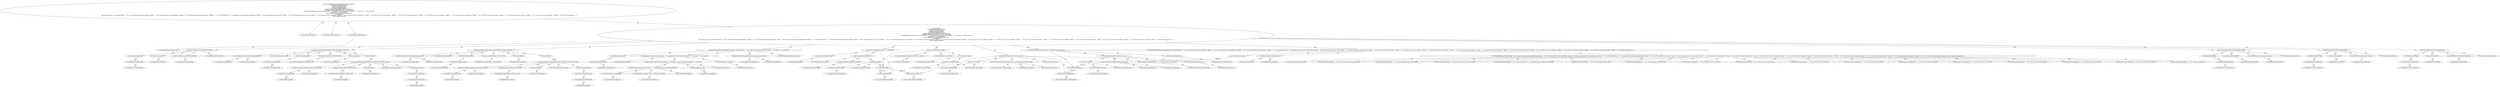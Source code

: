 digraph "testSemantic#?" {
0 [label="2:CtTypeReferenceImpl@void" shape=ellipse]
1 [label="2:CtVirtualElement@testSemantic" shape=ellipse]
2 [label="2:CtTypeReferenceImpl@Exception" shape=ellipse]
3 [label="2:CtPackageReferenceImpl@java.lang" shape=ellipse]
4 [label="3:CtExecutableReferenceImpl@setJavadocScope()" shape=ellipse]
5 [label="3:CtTypeReferenceImpl@mConfig" shape=ellipse]
6 [label="3:CtVirtualElement@setJavadocScope" shape=ellipse]
7 [label="3:CtFieldReferenceImpl@mConfig" shape=ellipse]
8 [label="3:CtTypeReferenceImpl@PlaceHold" shape=ellipse]
9 [label="3:CtFieldReadImpl@mConfig" shape=ellipse]
10 [label="3:CtTypeAccessImpl@NOTHING" shape=ellipse]
11 [label="3:CtTypeReferenceImpl@NOTHING" shape=ellipse]
12 [label="3:CtInvocationImpl@mConfig.setJavadocScope(NOTHING)" shape=ellipse]
13 [label="4:CtExecutableReferenceImpl@setTryBlock()" shape=ellipse]
14 [label="4:CtTypeReferenceImpl@mConfig" shape=ellipse]
15 [label="4:CtVirtualElement@setTryBlock" shape=ellipse]
16 [label="4:CtFieldReferenceImpl@mConfig" shape=ellipse]
17 [label="4:CtTypeReferenceImpl@PlaceHold" shape=ellipse]
18 [label="4:CtFieldReadImpl@mConfig" shape=ellipse]
19 [label="4:CtTypeAccessImpl@STMT" shape=ellipse]
20 [label="4:CtTypeReferenceImpl@STMT" shape=ellipse]
21 [label="4:CtInvocationImpl@mConfig.setTryBlock(STMT)" shape=ellipse]
22 [label="5:CtExecutableReferenceImpl@setCatchBlock()" shape=ellipse]
23 [label="5:CtTypeReferenceImpl@mConfig" shape=ellipse]
24 [label="5:CtVirtualElement@setCatchBlock" shape=ellipse]
25 [label="5:CtFieldReferenceImpl@mConfig" shape=ellipse]
26 [label="5:CtTypeReferenceImpl@PlaceHold" shape=ellipse]
27 [label="5:CtFieldReadImpl@mConfig" shape=ellipse]
28 [label="5:CtTypeAccessImpl@STMT" shape=ellipse]
29 [label="5:CtTypeReferenceImpl@STMT" shape=ellipse]
30 [label="5:CtInvocationImpl@mConfig.setCatchBlock(STMT)" shape=ellipse]
31 [label="6:CtExecutableReferenceImpl@setFinallyBlock()" shape=ellipse]
32 [label="6:CtTypeReferenceImpl@mConfig" shape=ellipse]
33 [label="6:CtVirtualElement@setFinallyBlock" shape=ellipse]
34 [label="6:CtFieldReferenceImpl@mConfig" shape=ellipse]
35 [label="6:CtTypeReferenceImpl@PlaceHold" shape=ellipse]
36 [label="6:CtFieldReadImpl@mConfig" shape=ellipse]
37 [label="6:CtTypeAccessImpl@STMT" shape=ellipse]
38 [label="6:CtTypeReferenceImpl@STMT" shape=ellipse]
39 [label="6:CtInvocationImpl@mConfig.setFinallyBlock(STMT)" shape=ellipse]
40 [label="7:CtExecutableReferenceImpl@setBooleanFlag(boolean)" shape=ellipse]
41 [label="7:CtTypeReferenceImpl@mConfig" shape=ellipse]
42 [label="7:CtTypeReferenceImpl@boolean" shape=ellipse]
43 [label="7:CtVirtualElement@setBooleanFlag" shape=ellipse]
44 [label="7:CtFieldReferenceImpl@mConfig" shape=ellipse]
45 [label="7:CtTypeReferenceImpl@PlaceHold" shape=ellipse]
46 [label="7:CtFieldReadImpl@mConfig" shape=ellipse]
47 [label="7:CtTypeAccessImpl@IGNORE_IMPORTS_PROP" shape=ellipse]
48 [label="7:CtTypeReferenceImpl@IGNORE_IMPORTS_PROP" shape=ellipse]
49 [label="7:CtLiteralImpl@true" shape=ellipse]
50 [label="7:CtTypeReferenceImpl@boolean" shape=ellipse]
51 [label="7:CtInvocationImpl@mConfig.setBooleanFlag(IGNORE_IMPORTS_PROP, true)" shape=ellipse]
52 [label="8:CtExecutableReferenceImpl@setBooleanFlag(boolean)" shape=ellipse]
53 [label="8:CtTypeReferenceImpl@mConfig" shape=ellipse]
54 [label="8:CtTypeReferenceImpl@boolean" shape=ellipse]
55 [label="8:CtVirtualElement@setBooleanFlag" shape=ellipse]
56 [label="8:CtFieldReferenceImpl@mConfig" shape=ellipse]
57 [label="8:CtTypeReferenceImpl@PlaceHold" shape=ellipse]
58 [label="8:CtFieldReadImpl@mConfig" shape=ellipse]
59 [label="8:CtTypeAccessImpl@IGNORE_LONG_ELL_PROP" shape=ellipse]
60 [label="8:CtTypeReferenceImpl@IGNORE_LONG_ELL_PROP" shape=ellipse]
61 [label="8:CtLiteralImpl@false" shape=ellipse]
62 [label="8:CtTypeReferenceImpl@boolean" shape=ellipse]
63 [label="8:CtInvocationImpl@mConfig.setBooleanFlag(IGNORE_LONG_ELL_PROP, false)" shape=ellipse]
64 [label="9:CtExecutableReferenceImpl@setIllegalInstantiations(java.lang.String)" shape=ellipse]
65 [label="9:CtTypeReferenceImpl@mConfig" shape=ellipse]
66 [label="9:CtTypeReferenceImpl@String" shape=ellipse]
67 [label="9:CtVirtualElement@setIllegalInstantiations" shape=ellipse]
68 [label="9:CtFieldReferenceImpl@mConfig" shape=ellipse]
69 [label="9:CtTypeReferenceImpl@PlaceHold" shape=ellipse]
70 [label="9:CtFieldReadImpl@mConfig" shape=ellipse]
71 [label="10:CtLiteralImpl@\"java.lang.Boolean,\"" shape=ellipse]
72 [label="10:CtTypeReferenceImpl@String" shape=ellipse]
73 [label="10:CtLiteralImpl@\"com.puppycrawl.tools.checkstyle.InputModifier,\"" shape=ellipse]
74 [label="10:CtTypeReferenceImpl@String" shape=ellipse]
75 [label="10:CtBinaryOperatorImpl@(\"java.lang.Boolean,\" + \"com.puppycrawl.tools.checkstyle.InputModifier,\")" shape=ellipse]
76 [label="10:CtTypeReferenceImpl@String" shape=ellipse]
77 [label="11:CtLiteralImpl@\"java.io.File,\"" shape=ellipse]
78 [label="11:CtTypeReferenceImpl@String" shape=ellipse]
79 [label="10:CtBinaryOperatorImpl@((\"java.lang.Boolean,\" + \"com.puppycrawl.tools.checkstyle.InputModifier,\") + \"java.io.File,\")" shape=ellipse]
80 [label="10:CtTypeReferenceImpl@String" shape=ellipse]
81 [label="12:CtLiteralImpl@\"java.awt.Color\"" shape=ellipse]
82 [label="12:CtTypeReferenceImpl@String" shape=ellipse]
83 [label="10:CtBinaryOperatorImpl@((\"java.lang.Boolean,\" + \"com.puppycrawl.tools.checkstyle.InputModifier,\") + \"java.io.File,\") + \"java.awt.Color\"" shape=ellipse]
84 [label="10:CtTypeReferenceImpl@String" shape=ellipse]
85 [label="9:CtInvocationImpl@mConfig.setIllegalInstantiations(((\"java.lang.Boolean,\" + \"com.puppycrawl.tools.checkstyle.InputModifier,\") + \"java.io.File,\") + \"java.awt.Color\")" shape=ellipse]
86 [label="13:CtTypeReferenceImpl@Checker" shape=ellipse]
87 [label="13:CtPackageReferenceImpl@" shape=ellipse]
88 [label="13:CtExecutableReferenceImpl@createChecker()" shape=ellipse]
89 [label="13:CtTypeReferenceImpl@Checker" shape=ellipse]
90 [label="13:CtVirtualElement@createChecker" shape=ellipse]
91 [label="13:CtTypeAccessImpl@PlaceHold" shape=ellipse]
92 [label="13:CtTypeReferenceImpl@PlaceHold" shape=ellipse]
93 [label="13:CtThisAccessImpl@" shape=ellipse]
94 [label="13:CtTypeReferenceImpl@PlaceHold" shape=ellipse]
95 [label="13:CtInvocationImpl@createChecker()" shape=ellipse]
96 [label="13:CtVirtualElement@c" shape=ellipse]
97 [label="13:CtLocalVariableImpl@final Checker c = createChecker()" shape=ellipse]
98 [label="14:CtTypeReferenceImpl@String" shape=ellipse]
99 [label="14:CtPackageReferenceImpl@java.lang" shape=ellipse]
100 [label="14:CtExecutableReferenceImpl@getPath(java.lang.String)" shape=ellipse]
101 [label="14:CtTypeReferenceImpl@String" shape=ellipse]
102 [label="14:CtTypeReferenceImpl@String" shape=ellipse]
103 [label="14:CtVirtualElement@getPath" shape=ellipse]
104 [label="14:CtTypeAccessImpl@PlaceHold" shape=ellipse]
105 [label="14:CtTypeReferenceImpl@PlaceHold" shape=ellipse]
106 [label="14:CtThisAccessImpl@" shape=ellipse]
107 [label="14:CtTypeReferenceImpl@PlaceHold" shape=ellipse]
108 [label="14:CtLiteralImpl@\"InputSemantic.java\"" shape=ellipse]
109 [label="14:CtTypeReferenceImpl@String" shape=ellipse]
110 [label="14:CtInvocationImpl@getPath(\"InputSemantic.java\")" shape=ellipse]
111 [label="14:CtVirtualElement@filepath" shape=ellipse]
112 [label="14:CtLocalVariableImpl@final String filepath = getPath(\"InputSemantic.java\")" shape=ellipse]
113 [label="15:CtExecutableReferenceImpl@assertNotNull(<unknown>)" shape=ellipse]
114 [label="15:CtTypeReferenceImpl@null" shape=ellipse]
115 [label="15:CtVirtualElement@assertNotNull" shape=ellipse]
116 [label="15:CtTypeAccessImpl@PlaceHold" shape=ellipse]
117 [label="15:CtTypeReferenceImpl@PlaceHold" shape=ellipse]
118 [label="15:CtThisAccessImpl@" shape=ellipse]
119 [label="15:CtTypeReferenceImpl@PlaceHold" shape=ellipse]
120 [label="15:CtVariableReadImpl@c" shape=ellipse]
121 [label="15:CtLocalVariableReferenceImpl@c" shape=ellipse]
122 [label="15:CtInvocationImpl@assertNotNull(c)" shape=ellipse]
123 [label="16:CtVirtualElement@String[]" shape=ellipse]
124 [label="16:CtArrayTypeReferenceImpl@String[]" shape=ellipse]
125 [label="16:CtTypeReferenceImpl@String" shape=ellipse]
126 [label="17:CtNewArrayImpl@new String[]\{ filepath + \":19:21: Avoid instantiation of java.lang.Boolean\", filepath + \":24:21: Avoid instantiation of java.lang.Boolean\", filepath + \":30:16: Avoid instantiation of java.lang.Boolean\", (filepath + \":37:21: Avoid instantiation of \") + \"com.puppycrawl.tools.checkstyle.InputModifier\", filepath + \":40:18: Avoid instantiation of java.io.File\", filepath + \":43:21: Avoid instantiation of java.awt.Color\", filepath + \":51:65: Must have at least one statement.\", filepath + \":53:41: Must have at least one statement.\", filepath + \":70:38: Must have at least one statement.\", filepath + \":71:52: Must have at least one statement.\", filepath + \":72:45: Must have at least one statement.\", filepath + \":74:13: Must have at least one statement.\", filepath + \":76:17: Must have at least one statement.\", filepath + \":78:13: Must have at least one statement.\", filepath + \":81:17: Must have at least one statement.\", filepath + \":93:43: Should use uppercase 'L'.\" \}" shape=ellipse]
127 [label="17:CtArrayTypeReferenceImpl@String[]" shape=ellipse]
128 [label="18:CtBinaryOperatorImpl@filepath + \":19:21: Avoid instantiation of java.lang.Boolean\"" shape=ellipse]
129 [label="19:CtBinaryOperatorImpl@filepath + \":24:21: Avoid instantiation of java.lang.Boolean\"" shape=ellipse]
130 [label="20:CtBinaryOperatorImpl@filepath + \":30:16: Avoid instantiation of java.lang.Boolean\"" shape=ellipse]
131 [label="21:CtBinaryOperatorImpl@(filepath + \":37:21: Avoid instantiation of \") + \"com.puppycrawl.tools.checkstyle.InputModifier\"" shape=ellipse]
132 [label="23:CtBinaryOperatorImpl@filepath + \":40:18: Avoid instantiation of java.io.File\"" shape=ellipse]
133 [label="24:CtBinaryOperatorImpl@filepath + \":43:21: Avoid instantiation of java.awt.Color\"" shape=ellipse]
134 [label="25:CtBinaryOperatorImpl@filepath + \":51:65: Must have at least one statement.\"" shape=ellipse]
135 [label="26:CtBinaryOperatorImpl@filepath + \":53:41: Must have at least one statement.\"" shape=ellipse]
136 [label="27:CtBinaryOperatorImpl@filepath + \":70:38: Must have at least one statement.\"" shape=ellipse]
137 [label="28:CtBinaryOperatorImpl@filepath + \":71:52: Must have at least one statement.\"" shape=ellipse]
138 [label="29:CtBinaryOperatorImpl@filepath + \":72:45: Must have at least one statement.\"" shape=ellipse]
139 [label="30:CtBinaryOperatorImpl@filepath + \":74:13: Must have at least one statement.\"" shape=ellipse]
140 [label="31:CtBinaryOperatorImpl@filepath + \":76:17: Must have at least one statement.\"" shape=ellipse]
141 [label="32:CtBinaryOperatorImpl@filepath + \":78:13: Must have at least one statement.\"" shape=ellipse]
142 [label="33:CtBinaryOperatorImpl@filepath + \":81:17: Must have at least one statement.\"" shape=ellipse]
143 [label="34:CtBinaryOperatorImpl@filepath + \":93:43: Should use uppercase 'L'.\"" shape=ellipse]
144 [label="16:CtVirtualElement@expected" shape=ellipse]
145 [label="16:CtLocalVariableImpl@final String[] expected = new String[]\{ filepath + \":19:21: Avoid instantiation of java.lang.Boolean\", filepath + \":24:21: Avoid instantiation of java.lang.Boolean\", filepath + \":30:16: Avoid instantiation of java.lang.Boolean\", (filepath + \":37:21: Avoid instantiation of \") + \"com.puppycrawl.tools.checkstyle.InputModifier\", filepath + \":40:18: Avoid instantiation of java.io.File\", filepath + \":43:21: Avoid instantiation of java.awt.Color\", filepath + \":51:65: Must have at least one statement.\", filepath + \":53:41: Must have at least one statement.\", filepath + \":70:38: Must have at least one statement.\", filepath + \":71:52: Must have at least one statement.\", filepath + \":72:45: Must have at least one statement.\", filepath + \":74:13: Must have at least one statement.\", filepath + \":76:17: Must have at least one statement.\", filepath + \":78:13: Must have at least one statement.\", filepath + \":81:17: Must have at least one statement.\", filepath + \":93:43: Should use uppercase 'L'.\" \}" shape=ellipse]
146 [label="36:CtExecutableReferenceImpl@verify(<unknown>,java.lang.String,java.lang.String[])" shape=ellipse]
147 [label="36:CtTypeReferenceImpl@null" shape=ellipse]
148 [label="36:CtTypeReferenceImpl@String" shape=ellipse]
149 [label="36:CtArrayTypeReferenceImpl@String[]" shape=ellipse]
150 [label="36:CtVirtualElement@verify" shape=ellipse]
151 [label="36:CtTypeAccessImpl@PlaceHold" shape=ellipse]
152 [label="36:CtTypeReferenceImpl@PlaceHold" shape=ellipse]
153 [label="36:CtThisAccessImpl@" shape=ellipse]
154 [label="36:CtTypeReferenceImpl@PlaceHold" shape=ellipse]
155 [label="36:CtVariableReadImpl@c" shape=ellipse]
156 [label="36:CtLocalVariableReferenceImpl@c" shape=ellipse]
157 [label="36:CtVariableReadImpl@filepath" shape=ellipse]
158 [label="36:CtLocalVariableReferenceImpl@filepath" shape=ellipse]
159 [label="36:CtVariableReadImpl@expected" shape=ellipse]
160 [label="36:CtLocalVariableReferenceImpl@expected" shape=ellipse]
161 [label="36:CtInvocationImpl@verify(c, filepath, expected)" shape=ellipse]
162 [label="2:CtBlockImpl@\{
    mConfig.setJavadocScope(NOTHING);
    mConfig.setTryBlock(STMT);
    mConfig.setCatchBlock(STMT);
    mConfig.setFinallyBlock(STMT);
    mConfig.setBooleanFlag(IGNORE_IMPORTS_PROP, true);
    mConfig.setBooleanFlag(IGNORE_LONG_ELL_PROP, false);
    mConfig.setIllegalInstantiations(((\"java.lang.Boolean,\" + \"com.puppycrawl.tools.checkstyle.InputModifier,\") + \"java.io.File,\") + \"java.awt.Color\");
    final Checker c = createChecker();
    final String filepath = getPath(\"InputSemantic.java\");
    assertNotNull(c);
    final String[] expected = new String[]\{ filepath + \":19:21: Avoid instantiation of java.lang.Boolean\", filepath + \":24:21: Avoid instantiation of java.lang.Boolean\", filepath + \":30:16: Avoid instantiation of java.lang.Boolean\", (filepath + \":37:21: Avoid instantiation of \") + \"com.puppycrawl.tools.checkstyle.InputModifier\", filepath + \":40:18: Avoid instantiation of java.io.File\", filepath + \":43:21: Avoid instantiation of java.awt.Color\", filepath + \":51:65: Must have at least one statement.\", filepath + \":53:41: Must have at least one statement.\", filepath + \":70:38: Must have at least one statement.\", filepath + \":71:52: Must have at least one statement.\", filepath + \":72:45: Must have at least one statement.\", filepath + \":74:13: Must have at least one statement.\", filepath + \":76:17: Must have at least one statement.\", filepath + \":78:13: Must have at least one statement.\", filepath + \":81:17: Must have at least one statement.\", filepath + \":93:43: Should use uppercase 'L'.\" \};
    verify(c, filepath, expected);
\}" shape=ellipse]
163 [label="2:CtMethodImpl@public void testSemantic() throws Exception \{
    mConfig.setJavadocScope(NOTHING);
    mConfig.setTryBlock(STMT);
    mConfig.setCatchBlock(STMT);
    mConfig.setFinallyBlock(STMT);
    mConfig.setBooleanFlag(IGNORE_IMPORTS_PROP, true);
    mConfig.setBooleanFlag(IGNORE_LONG_ELL_PROP, false);
    mConfig.setIllegalInstantiations(((\"java.lang.Boolean,\" + \"com.puppycrawl.tools.checkstyle.InputModifier,\") + \"java.io.File,\") + \"java.awt.Color\");
    final Checker c = createChecker();
    final String filepath = getPath(\"InputSemantic.java\");
    assertNotNull(c);
    final String[] expected = new String[]\{ filepath + \":19:21: Avoid instantiation of java.lang.Boolean\", filepath + \":24:21: Avoid instantiation of java.lang.Boolean\", filepath + \":30:16: Avoid instantiation of java.lang.Boolean\", (filepath + \":37:21: Avoid instantiation of \") + \"com.puppycrawl.tools.checkstyle.InputModifier\", filepath + \":40:18: Avoid instantiation of java.io.File\", filepath + \":43:21: Avoid instantiation of java.awt.Color\", filepath + \":51:65: Must have at least one statement.\", filepath + \":53:41: Must have at least one statement.\", filepath + \":70:38: Must have at least one statement.\", filepath + \":71:52: Must have at least one statement.\", filepath + \":72:45: Must have at least one statement.\", filepath + \":74:13: Must have at least one statement.\", filepath + \":76:17: Must have at least one statement.\", filepath + \":78:13: Must have at least one statement.\", filepath + \":81:17: Must have at least one statement.\", filepath + \":93:43: Should use uppercase 'L'.\" \};
    verify(c, filepath, expected);
\}" shape=ellipse]
164 [label="7:Update@UPDATE" shape=ellipse]
165 [label="7:CtPackageReferenceImpl@" shape=ellipse]
166 [label="7:CtTypeReferenceImpl@PlaceHold" shape=ellipse]
167 [label="7:CtFieldReferenceImpl@mConfig" shape=ellipse]
168 [label="7:CtFieldReadImpl@mConfig" shape=ellipse]
169 [label="7:CtPackageReferenceImpl@" shape=ellipse]
170 [label="7:CtTypeReferenceImpl@mConfig" shape=ellipse]
171 [label="7:CtTypeReferenceImpl@boolean" shape=ellipse]
172 [label="7:CtExecutableReferenceImpl@setBooleanProperty(boolean)" shape=ellipse]
173 [label="7:CtPackageReferenceImpl@" shape=ellipse]
174 [label="7:CtTypeReferenceImpl@IGNORE_IMPORTS_PROP" shape=ellipse]
175 [label="7:CtTypeAccessImpl@IGNORE_IMPORTS_PROP" shape=ellipse]
176 [label="7:CtTypeReferenceImpl@boolean" shape=ellipse]
177 [label="7:CtLiteralImpl@true" shape=ellipse]
178 [label="7:CtInvocationImpl@mConfig.setBooleanProperty(IGNORE_IMPORTS_PROP, true)" shape=ellipse]
179 [label="7:CtVirtualElement@setBooleanProperty" shape=ellipse]
180 [label="8:Update@UPDATE" shape=ellipse]
181 [label="8:CtPackageReferenceImpl@" shape=ellipse]
182 [label="8:CtTypeReferenceImpl@PlaceHold" shape=ellipse]
183 [label="8:CtFieldReferenceImpl@mConfig" shape=ellipse]
184 [label="8:CtFieldReadImpl@mConfig" shape=ellipse]
185 [label="8:CtPackageReferenceImpl@" shape=ellipse]
186 [label="8:CtTypeReferenceImpl@mConfig" shape=ellipse]
187 [label="8:CtTypeReferenceImpl@boolean" shape=ellipse]
188 [label="8:CtExecutableReferenceImpl@setBooleanProperty(boolean)" shape=ellipse]
189 [label="8:CtPackageReferenceImpl@" shape=ellipse]
190 [label="8:CtTypeReferenceImpl@IGNORE_LONG_ELL_PROP" shape=ellipse]
191 [label="8:CtTypeAccessImpl@IGNORE_LONG_ELL_PROP" shape=ellipse]
192 [label="8:CtTypeReferenceImpl@boolean" shape=ellipse]
193 [label="8:CtLiteralImpl@false" shape=ellipse]
194 [label="8:CtInvocationImpl@mConfig.setBooleanProperty(IGNORE_LONG_ELL_PROP, false)" shape=ellipse]
195 [label="8:CtVirtualElement@setBooleanProperty" shape=ellipse]
2 -> 3 [label="AST"];
4 -> 5 [label="AST"];
7 -> 8 [label="AST"];
9 -> 7 [label="AST"];
10 -> 11 [label="AST"];
12 -> 6 [label="AST"];
12 -> 9 [label="AST"];
12 -> 4 [label="AST"];
12 -> 10 [label="AST"];
13 -> 14 [label="AST"];
16 -> 17 [label="AST"];
18 -> 16 [label="AST"];
19 -> 20 [label="AST"];
21 -> 15 [label="AST"];
21 -> 18 [label="AST"];
21 -> 13 [label="AST"];
21 -> 19 [label="AST"];
22 -> 23 [label="AST"];
25 -> 26 [label="AST"];
27 -> 25 [label="AST"];
28 -> 29 [label="AST"];
30 -> 24 [label="AST"];
30 -> 27 [label="AST"];
30 -> 22 [label="AST"];
30 -> 28 [label="AST"];
31 -> 32 [label="AST"];
34 -> 35 [label="AST"];
36 -> 34 [label="AST"];
37 -> 38 [label="AST"];
39 -> 33 [label="AST"];
39 -> 36 [label="AST"];
39 -> 31 [label="AST"];
39 -> 37 [label="AST"];
40 -> 41 [label="AST"];
40 -> 42 [label="AST"];
44 -> 45 [label="AST"];
46 -> 44 [label="AST"];
47 -> 48 [label="AST"];
49 -> 50 [label="AST"];
51 -> 43 [label="AST"];
51 -> 46 [label="AST"];
51 -> 40 [label="AST"];
51 -> 47 [label="AST"];
51 -> 49 [label="AST"];
51 -> 164 [label="Action"];
52 -> 53 [label="AST"];
52 -> 54 [label="AST"];
56 -> 57 [label="AST"];
58 -> 56 [label="AST"];
59 -> 60 [label="AST"];
61 -> 62 [label="AST"];
63 -> 55 [label="AST"];
63 -> 58 [label="AST"];
63 -> 52 [label="AST"];
63 -> 59 [label="AST"];
63 -> 61 [label="AST"];
63 -> 180 [label="Action"];
64 -> 65 [label="AST"];
64 -> 66 [label="AST"];
68 -> 69 [label="AST"];
70 -> 68 [label="AST"];
71 -> 72 [label="AST"];
73 -> 74 [label="AST"];
75 -> 76 [label="AST"];
75 -> 71 [label="AST"];
75 -> 73 [label="AST"];
77 -> 78 [label="AST"];
79 -> 80 [label="AST"];
79 -> 75 [label="AST"];
79 -> 77 [label="AST"];
81 -> 82 [label="AST"];
83 -> 84 [label="AST"];
83 -> 79 [label="AST"];
83 -> 81 [label="AST"];
85 -> 67 [label="AST"];
85 -> 70 [label="AST"];
85 -> 64 [label="AST"];
85 -> 83 [label="AST"];
86 -> 87 [label="AST"];
88 -> 89 [label="AST"];
91 -> 92 [label="AST"];
93 -> 94 [label="AST"];
93 -> 91 [label="AST"];
93 -> 96 [label="Data Dep"];
95 -> 90 [label="AST"];
95 -> 93 [label="AST"];
95 -> 88 [label="AST"];
96 -> 120 [label="Define-Use"];
96 -> 155 [label="Define-Use"];
97 -> 96 [label="AST"];
97 -> 86 [label="AST"];
97 -> 95 [label="AST"];
98 -> 99 [label="AST"];
100 -> 101 [label="AST"];
100 -> 102 [label="AST"];
104 -> 105 [label="AST"];
106 -> 107 [label="AST"];
106 -> 104 [label="AST"];
106 -> 111 [label="Data Dep"];
108 -> 109 [label="AST"];
110 -> 103 [label="AST"];
110 -> 106 [label="AST"];
110 -> 100 [label="AST"];
110 -> 108 [label="AST"];
111 -> 157 [label="Define-Use"];
112 -> 111 [label="AST"];
112 -> 98 [label="AST"];
112 -> 110 [label="AST"];
113 -> 114 [label="AST"];
116 -> 117 [label="AST"];
118 -> 119 [label="AST"];
118 -> 116 [label="AST"];
120 -> 121 [label="AST"];
122 -> 115 [label="AST"];
122 -> 118 [label="AST"];
122 -> 113 [label="AST"];
122 -> 120 [label="AST"];
124 -> 123 [label="AST"];
124 -> 125 [label="AST"];
126 -> 127 [label="AST"];
126 -> 128 [label="AST"];
126 -> 129 [label="AST"];
126 -> 130 [label="AST"];
126 -> 131 [label="AST"];
126 -> 132 [label="AST"];
126 -> 133 [label="AST"];
126 -> 134 [label="AST"];
126 -> 135 [label="AST"];
126 -> 136 [label="AST"];
126 -> 137 [label="AST"];
126 -> 138 [label="AST"];
126 -> 139 [label="AST"];
126 -> 140 [label="AST"];
126 -> 141 [label="AST"];
126 -> 142 [label="AST"];
126 -> 143 [label="AST"];
144 -> 159 [label="Define-Use"];
145 -> 144 [label="AST"];
145 -> 124 [label="AST"];
145 -> 126 [label="AST"];
146 -> 147 [label="AST"];
146 -> 148 [label="AST"];
146 -> 149 [label="AST"];
151 -> 152 [label="AST"];
153 -> 154 [label="AST"];
153 -> 151 [label="AST"];
155 -> 156 [label="AST"];
157 -> 158 [label="AST"];
159 -> 160 [label="AST"];
161 -> 150 [label="AST"];
161 -> 153 [label="AST"];
161 -> 146 [label="AST"];
161 -> 155 [label="AST"];
161 -> 157 [label="AST"];
161 -> 159 [label="AST"];
162 -> 12 [label="AST"];
162 -> 21 [label="AST"];
162 -> 30 [label="AST"];
162 -> 39 [label="AST"];
162 -> 51 [label="AST"];
162 -> 63 [label="AST"];
162 -> 85 [label="AST"];
162 -> 97 [label="AST"];
162 -> 112 [label="AST"];
162 -> 122 [label="AST"];
162 -> 145 [label="AST"];
162 -> 161 [label="AST"];
163 -> 1 [label="AST"];
163 -> 0 [label="AST"];
163 -> 2 [label="AST"];
163 -> 162 [label="AST"];
164 -> 178 [label="Action"];
166 -> 165 [label="AST"];
167 -> 166 [label="AST"];
168 -> 167 [label="AST"];
170 -> 169 [label="AST"];
172 -> 170 [label="AST"];
172 -> 171 [label="AST"];
174 -> 173 [label="AST"];
175 -> 174 [label="AST"];
177 -> 176 [label="AST"];
178 -> 179 [label="AST"];
178 -> 168 [label="AST"];
178 -> 172 [label="AST"];
178 -> 175 [label="AST"];
178 -> 177 [label="AST"];
180 -> 194 [label="Action"];
182 -> 181 [label="AST"];
183 -> 182 [label="AST"];
184 -> 183 [label="AST"];
186 -> 185 [label="AST"];
188 -> 186 [label="AST"];
188 -> 187 [label="AST"];
190 -> 189 [label="AST"];
191 -> 190 [label="AST"];
193 -> 192 [label="AST"];
194 -> 195 [label="AST"];
194 -> 184 [label="AST"];
194 -> 188 [label="AST"];
194 -> 191 [label="AST"];
194 -> 193 [label="AST"];
}
